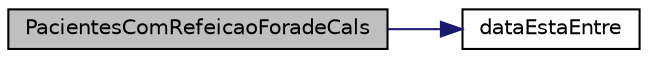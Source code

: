 digraph "PacientesComRefeicaoForadeCals"
{
 // LATEX_PDF_SIZE
  edge [fontname="Helvetica",fontsize="10",labelfontname="Helvetica",labelfontsize="10"];
  node [fontname="Helvetica",fontsize="10",shape=record];
  rankdir="LR";
  Node1 [label="PacientesComRefeicaoForadeCals",height=0.2,width=0.4,color="black", fillcolor="grey75", style="filled", fontcolor="black",tooltip="Função que Lista todos os Pacientes fora de Calorias em uma certa refeição, por ordem decrescente."];
  Node1 -> Node2 [color="midnightblue",fontsize="10",style="solid",fontname="Helvetica"];
  Node2 [label="dataEstaEntre",height=0.2,width=0.4,color="black", fillcolor="white", style="filled",URL="$Alimentos_8c.html#a95fc2869bf817ef748e5bed8e22b21fb",tooltip="Função que valida se a data está entre outras duas datas."];
}
